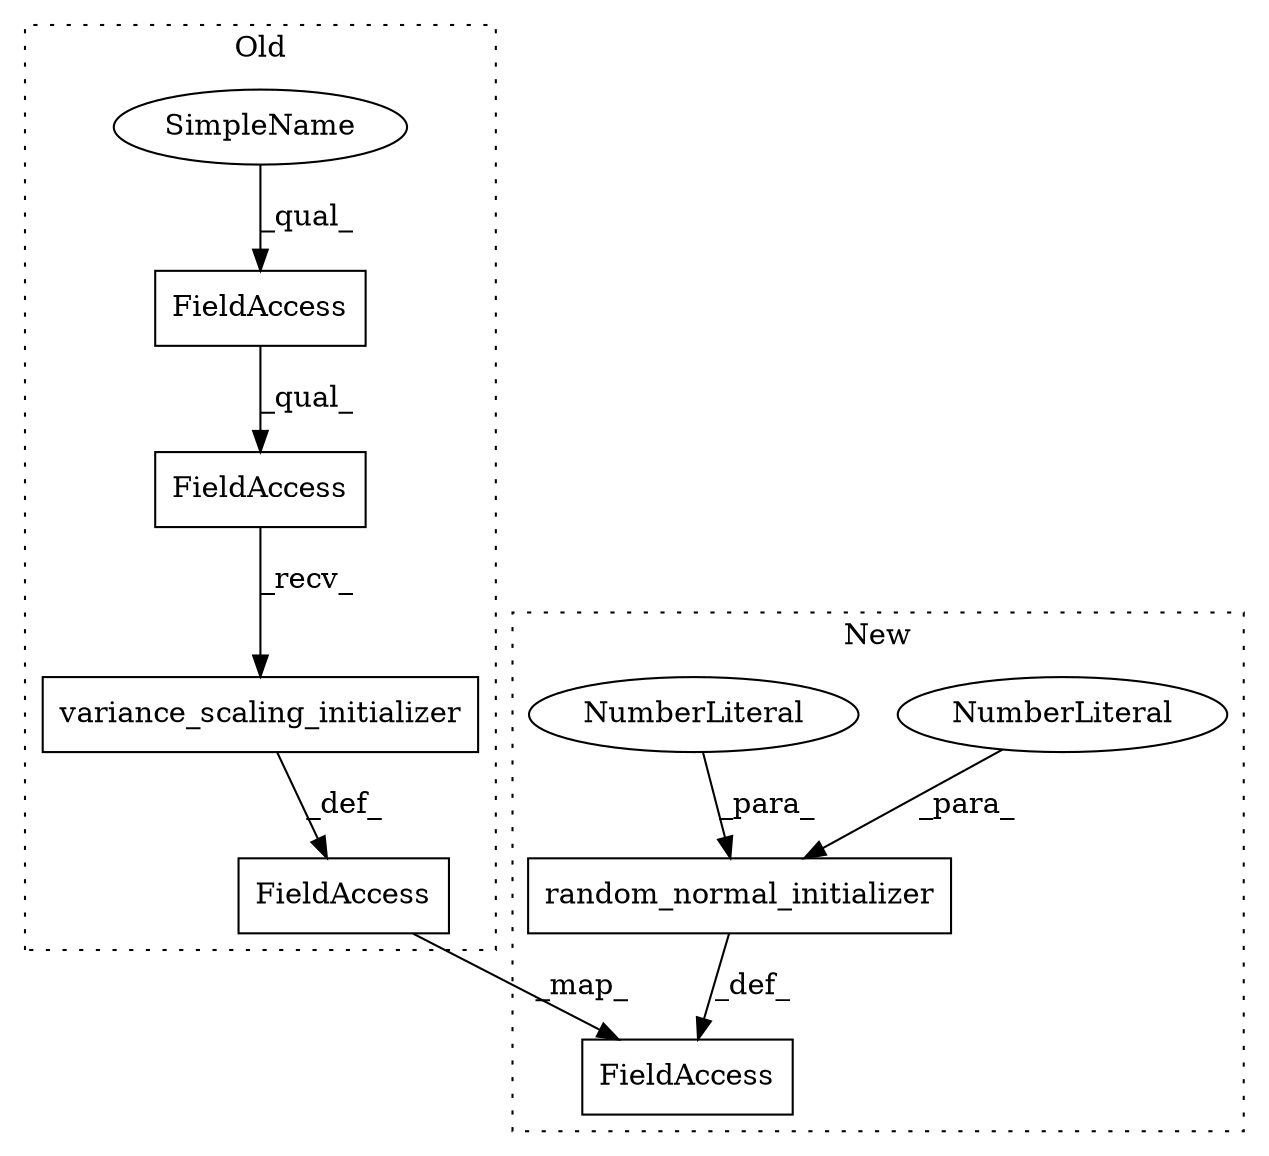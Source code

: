 digraph G {
subgraph cluster0 {
1 [label="SimpleName" a="42" s="1908" l="10" shape="ellipse"];
5 [label="FieldAccess" a="22" s="1908" l="18" shape="box"];
6 [label="FieldAccess" a="22" s="1908" l="25" shape="box"];
7 [label="variance_scaling_initializer" a="32" s="1934" l="30" shape="box"];
9 [label="FieldAccess" a="22" s="1847" l="6" shape="box"];
label = "Old";
style="dotted";
}
subgraph cluster1 {
2 [label="random_normal_initializer" a="32" s="1919,1951" l="26,1" shape="box"];
3 [label="NumberLiteral" a="34" s="1947" l="4" shape="ellipse"];
4 [label="NumberLiteral" a="34" s="1945" l="1" shape="ellipse"];
8 [label="FieldAccess" a="22" s="1847" l="6" shape="box"];
label = "New";
style="dotted";
}
1 -> 5 [label="_qual_"];
2 -> 8 [label="_def_"];
3 -> 2 [label="_para_"];
4 -> 2 [label="_para_"];
5 -> 6 [label="_qual_"];
6 -> 7 [label="_recv_"];
7 -> 9 [label="_def_"];
9 -> 8 [label="_map_"];
}